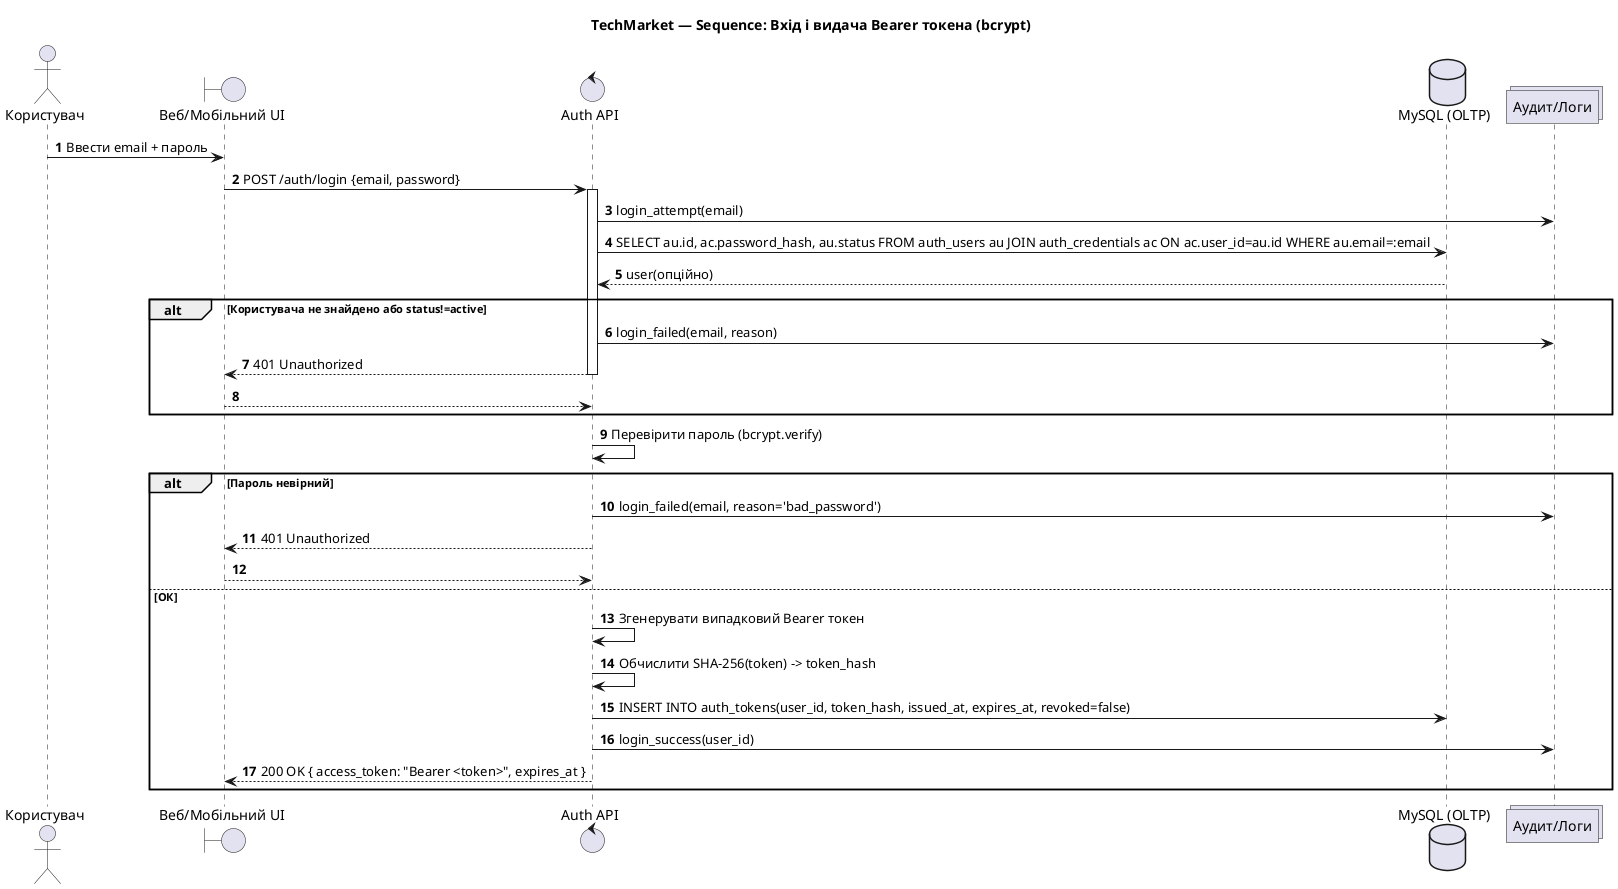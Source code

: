 @startuml TechMarket_Sequence_Auth_Login
title TechMarket — Sequence: Вхід і видача Bearer токена (bcrypt)
autonumber

actor "Користувач" as User
boundary "Веб/Мобільний UI" as UI
control "Auth API" as API
database "MySQL (OLTP)" as DB
collections "Аудит/Логи" as LOG

User -> UI: Ввести email + пароль
UI -> API: POST /auth/login {email, password}
activate API

API -> LOG: login_attempt(email)
API -> DB: SELECT au.id, ac.password_hash, au.status FROM auth_users au JOIN auth_credentials ac ON ac.user_id=au.id WHERE au.email=:email
DB --> API: user(опційно)

alt Користувача не знайдено або status!=active
  API -> LOG: login_failed(email, reason)
  API --> UI: 401 Unauthorized
  deactivate API
  return
end

API -> API: Перевірити пароль (bcrypt.verify)
alt Пароль невірний
  API -> LOG: login_failed(email, reason='bad_password')
  API --> UI: 401 Unauthorized
  deactivate API
  return
else ОК
  API -> API: Згенерувати випадковий Bearer токен
  API -> API: Обчислити SHA-256(token) -> token_hash
  API -> DB: INSERT INTO auth_tokens(user_id, token_hash, issued_at, expires_at, revoked=false)
  API -> LOG: login_success(user_id)
  API --> UI: 200 OK { access_token: "Bearer <token>", expires_at }
end

deactivate API

@enduml


